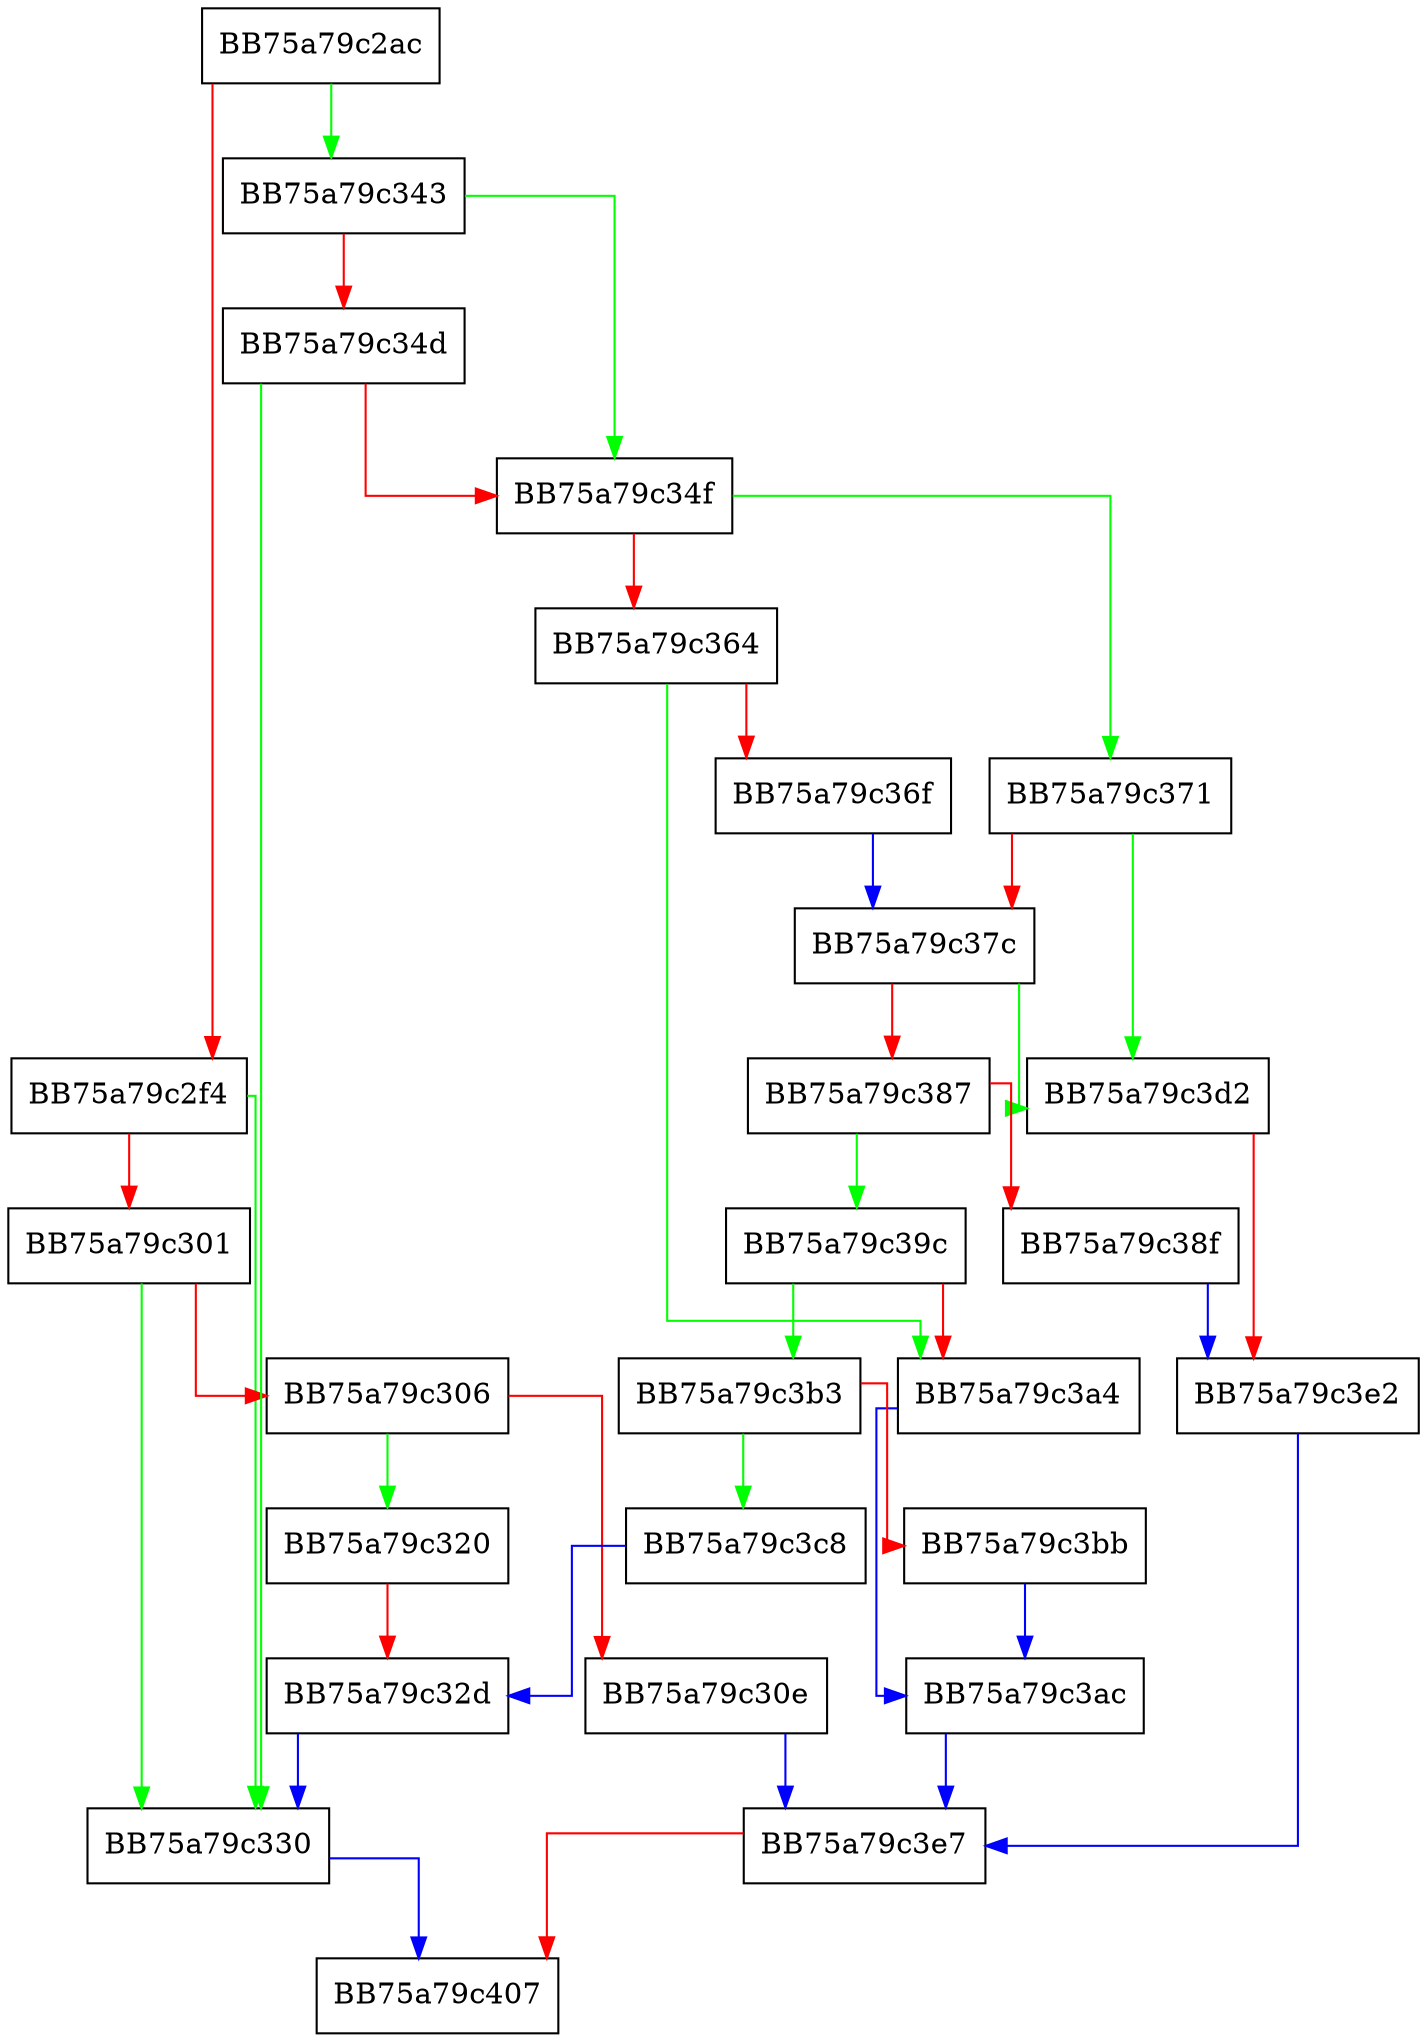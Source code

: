digraph ldexp {
  node [shape="box"];
  graph [splines=ortho];
  BB75a79c2ac -> BB75a79c343 [color="green"];
  BB75a79c2ac -> BB75a79c2f4 [color="red"];
  BB75a79c2f4 -> BB75a79c330 [color="green"];
  BB75a79c2f4 -> BB75a79c301 [color="red"];
  BB75a79c301 -> BB75a79c330 [color="green"];
  BB75a79c301 -> BB75a79c306 [color="red"];
  BB75a79c306 -> BB75a79c320 [color="green"];
  BB75a79c306 -> BB75a79c30e [color="red"];
  BB75a79c30e -> BB75a79c3e7 [color="blue"];
  BB75a79c320 -> BB75a79c32d [color="red"];
  BB75a79c32d -> BB75a79c330 [color="blue"];
  BB75a79c330 -> BB75a79c407 [color="blue"];
  BB75a79c343 -> BB75a79c34f [color="green"];
  BB75a79c343 -> BB75a79c34d [color="red"];
  BB75a79c34d -> BB75a79c330 [color="green"];
  BB75a79c34d -> BB75a79c34f [color="red"];
  BB75a79c34f -> BB75a79c371 [color="green"];
  BB75a79c34f -> BB75a79c364 [color="red"];
  BB75a79c364 -> BB75a79c3a4 [color="green"];
  BB75a79c364 -> BB75a79c36f [color="red"];
  BB75a79c36f -> BB75a79c37c [color="blue"];
  BB75a79c371 -> BB75a79c3d2 [color="green"];
  BB75a79c371 -> BB75a79c37c [color="red"];
  BB75a79c37c -> BB75a79c3d2 [color="green"];
  BB75a79c37c -> BB75a79c387 [color="red"];
  BB75a79c387 -> BB75a79c39c [color="green"];
  BB75a79c387 -> BB75a79c38f [color="red"];
  BB75a79c38f -> BB75a79c3e2 [color="blue"];
  BB75a79c39c -> BB75a79c3b3 [color="green"];
  BB75a79c39c -> BB75a79c3a4 [color="red"];
  BB75a79c3a4 -> BB75a79c3ac [color="blue"];
  BB75a79c3ac -> BB75a79c3e7 [color="blue"];
  BB75a79c3b3 -> BB75a79c3c8 [color="green"];
  BB75a79c3b3 -> BB75a79c3bb [color="red"];
  BB75a79c3bb -> BB75a79c3ac [color="blue"];
  BB75a79c3c8 -> BB75a79c32d [color="blue"];
  BB75a79c3d2 -> BB75a79c3e2 [color="red"];
  BB75a79c3e2 -> BB75a79c3e7 [color="blue"];
  BB75a79c3e7 -> BB75a79c407 [color="red"];
}